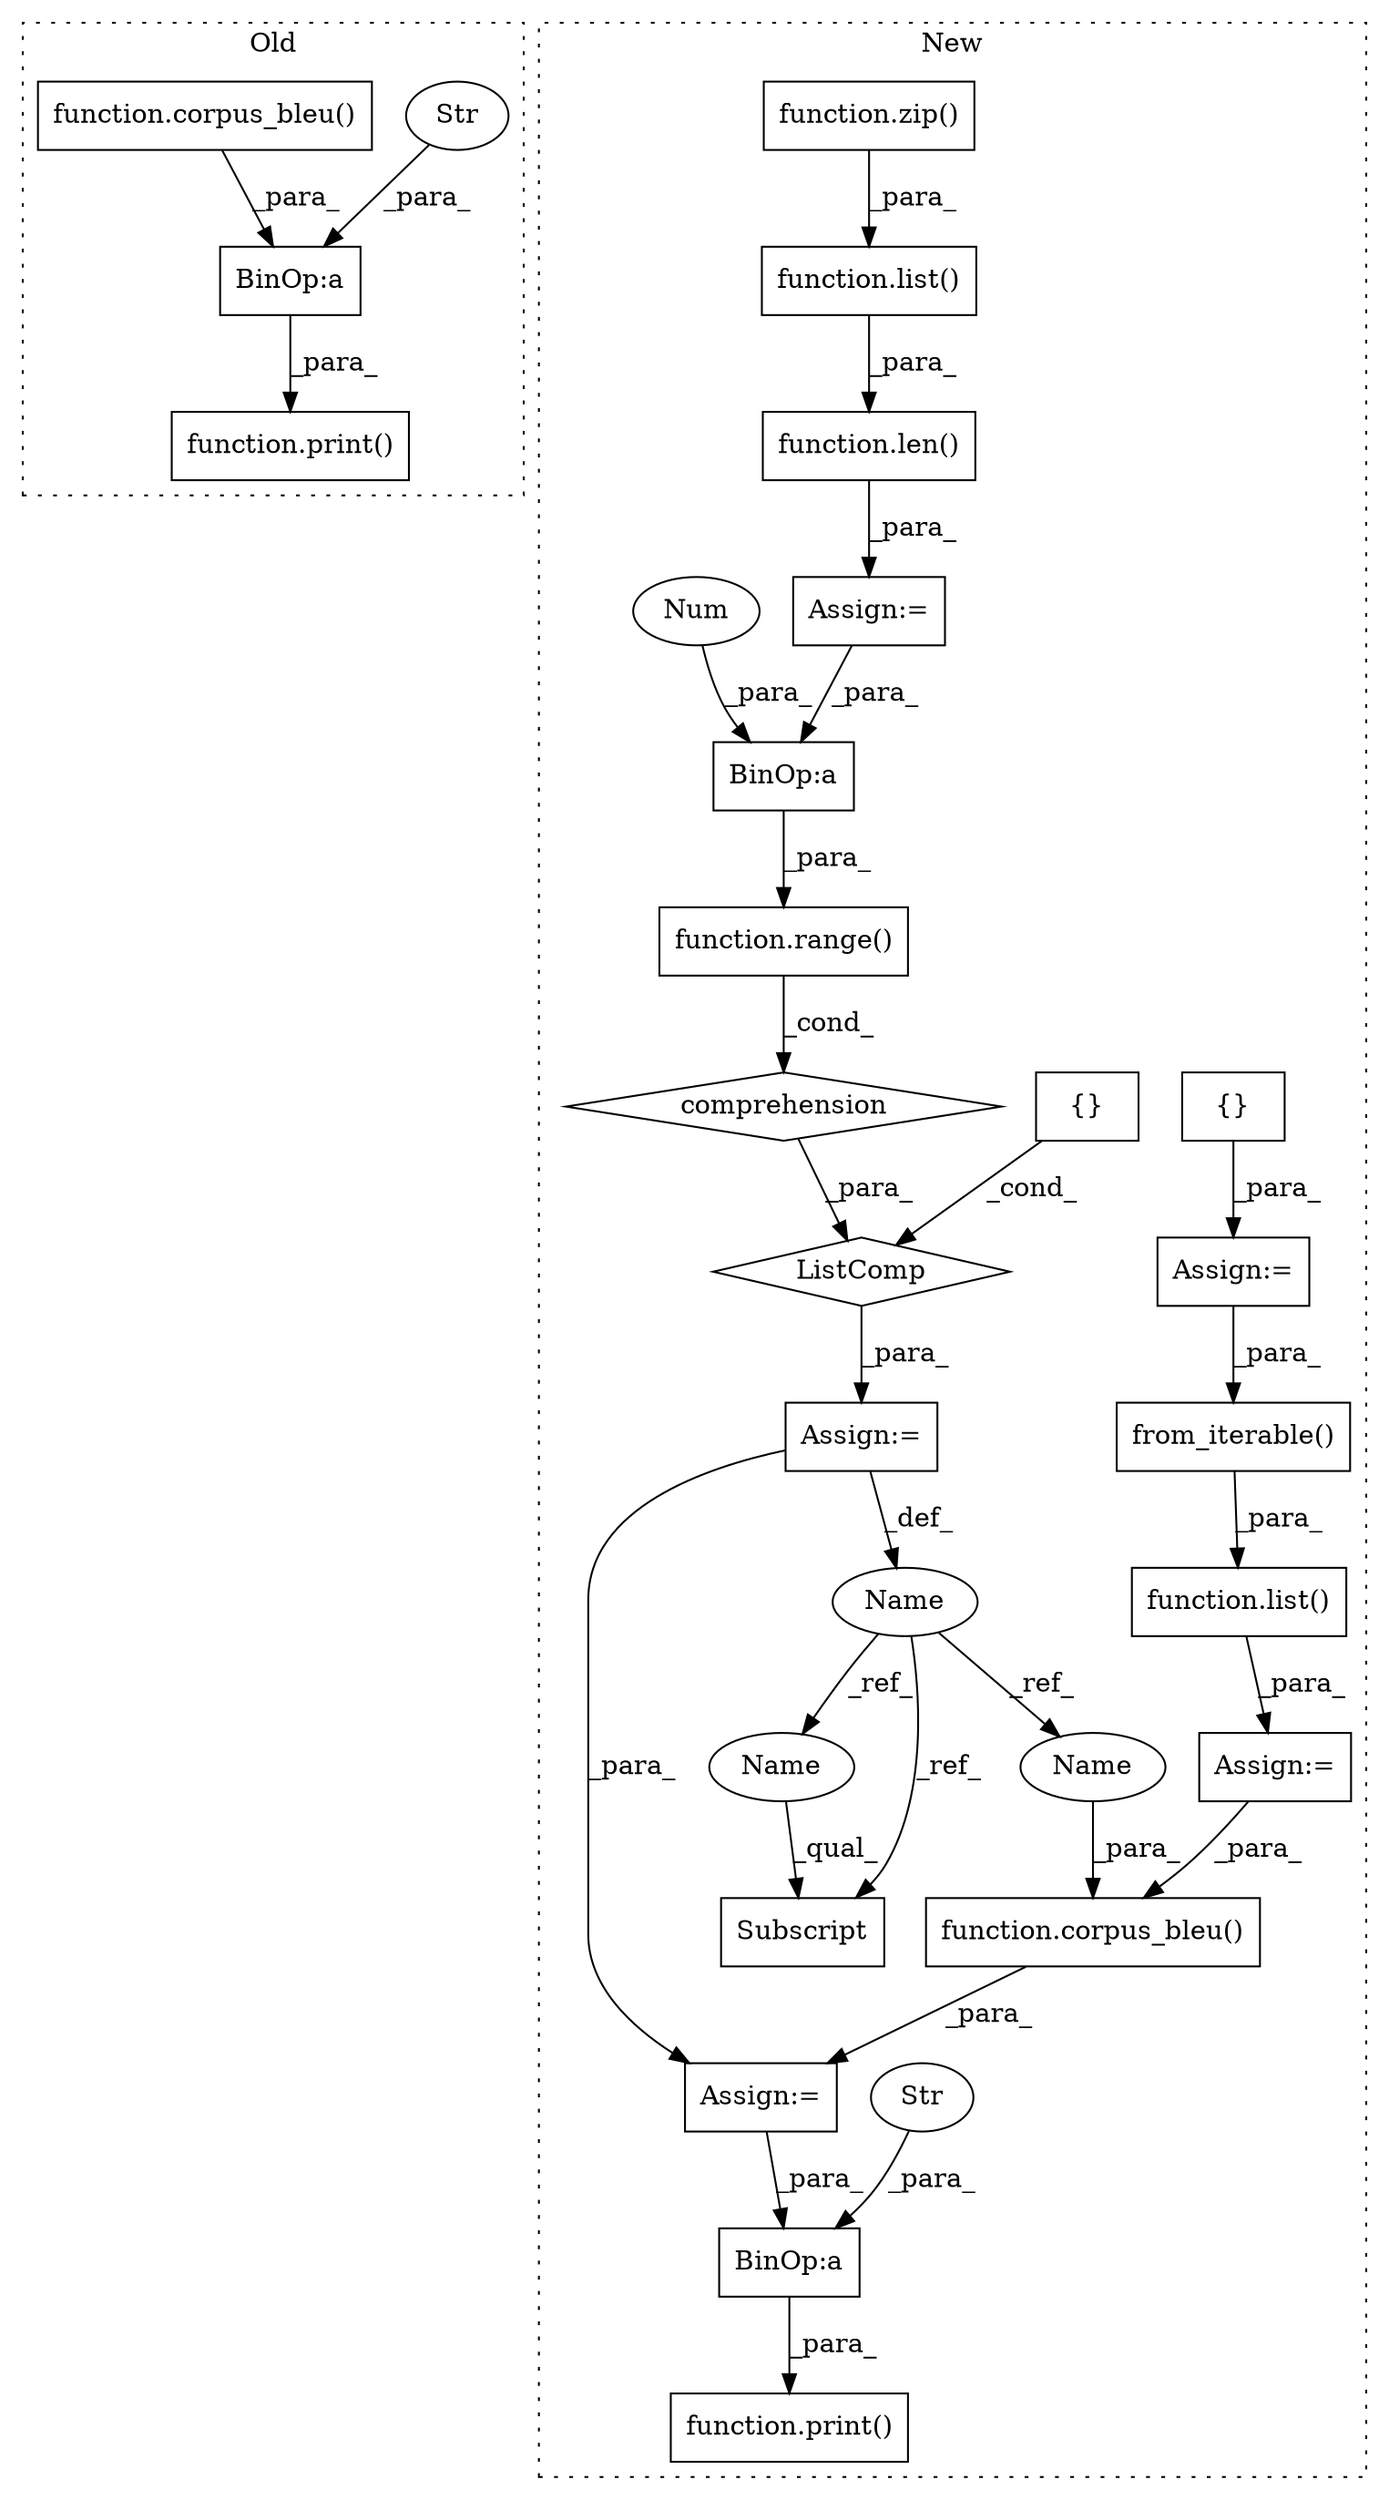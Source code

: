 digraph G {
subgraph cluster0 {
1 [label="function.print()" a="75" s="4709,4785" l="6,1" shape="box"];
9 [label="BinOp:a" a="82" s="4758" l="3" shape="box"];
12 [label="Str" a="66" s="4715" l="43" shape="ellipse"];
20 [label="function.corpus_bleu()" a="75" s="4761,4784" l="12,1" shape="box"];
label = "Old";
style="dotted";
}
subgraph cluster1 {
2 [label="function.zip()" a="75" s="5514,5519" l="4,5" shape="box"];
3 [label="comprehension" a="45" s="5584" l="3" shape="diamond"];
4 [label="function.print()" a="75" s="5879,5936" l="6,1" shape="box"];
5 [label="Assign:=" a="68" s="5577" l="3" shape="box"];
6 [label="function.len()" a="75" s="5534,5542" l="4,1" shape="box"];
7 [label="BinOp:a" a="82" s="5929" l="3" shape="box"];
8 [label="BinOp:a" a="82" s="5600" l="3" shape="box"];
10 [label="{}" a="59" s="5581,5581" l="2,1" shape="box"];
11 [label="Str" a="66" s="5885" l="44" shape="ellipse"];
13 [label="{}" a="59" s="5559,5559" l="2,1" shape="box"];
14 [label="function.range()" a="75" s="5593,5604" l="6,1" shape="box"];
15 [label="ListComp" a="106" s="5580" l="26" shape="diamond"];
16 [label="function.list()" a="75" s="5509,5524" l="5,1" shape="box"];
17 [label="Num" a="76" s="5603" l="1" shape="ellipse"];
18 [label="function.list()" a="75" s="5793,5827" l="5,1" shape="box"];
19 [label="from_iterable()" a="75" s="5798,5826" l="20,1" shape="box"];
21 [label="function.corpus_bleu()" a="75" s="5840,5873" l="12,1" shape="box"];
22 [label="Name" a="87" s="5566" l="11" shape="ellipse"];
23 [label="Subscript" a="63" s="5747,0" l="14,0" shape="box"];
24 [label="Assign:=" a="68" s="5531" l="3" shape="box"];
25 [label="Assign:=" a="68" s="5790" l="3" shape="box"];
26 [label="Assign:=" a="68" s="5837" l="3" shape="box"];
27 [label="Assign:=" a="68" s="5556" l="3" shape="box"];
28 [label="Name" a="87" s="5747" l="11" shape="ellipse"];
29 [label="Name" a="87" s="5862" l="11" shape="ellipse"];
label = "New";
style="dotted";
}
2 -> 16 [label="_para_"];
3 -> 15 [label="_para_"];
5 -> 22 [label="_def_"];
5 -> 26 [label="_para_"];
6 -> 24 [label="_para_"];
7 -> 4 [label="_para_"];
8 -> 14 [label="_para_"];
9 -> 1 [label="_para_"];
10 -> 15 [label="_cond_"];
11 -> 7 [label="_para_"];
12 -> 9 [label="_para_"];
13 -> 27 [label="_para_"];
14 -> 3 [label="_cond_"];
15 -> 5 [label="_para_"];
16 -> 6 [label="_para_"];
17 -> 8 [label="_para_"];
18 -> 25 [label="_para_"];
19 -> 18 [label="_para_"];
20 -> 9 [label="_para_"];
21 -> 26 [label="_para_"];
22 -> 29 [label="_ref_"];
22 -> 28 [label="_ref_"];
22 -> 23 [label="_ref_"];
24 -> 8 [label="_para_"];
25 -> 21 [label="_para_"];
26 -> 7 [label="_para_"];
27 -> 19 [label="_para_"];
28 -> 23 [label="_qual_"];
29 -> 21 [label="_para_"];
}